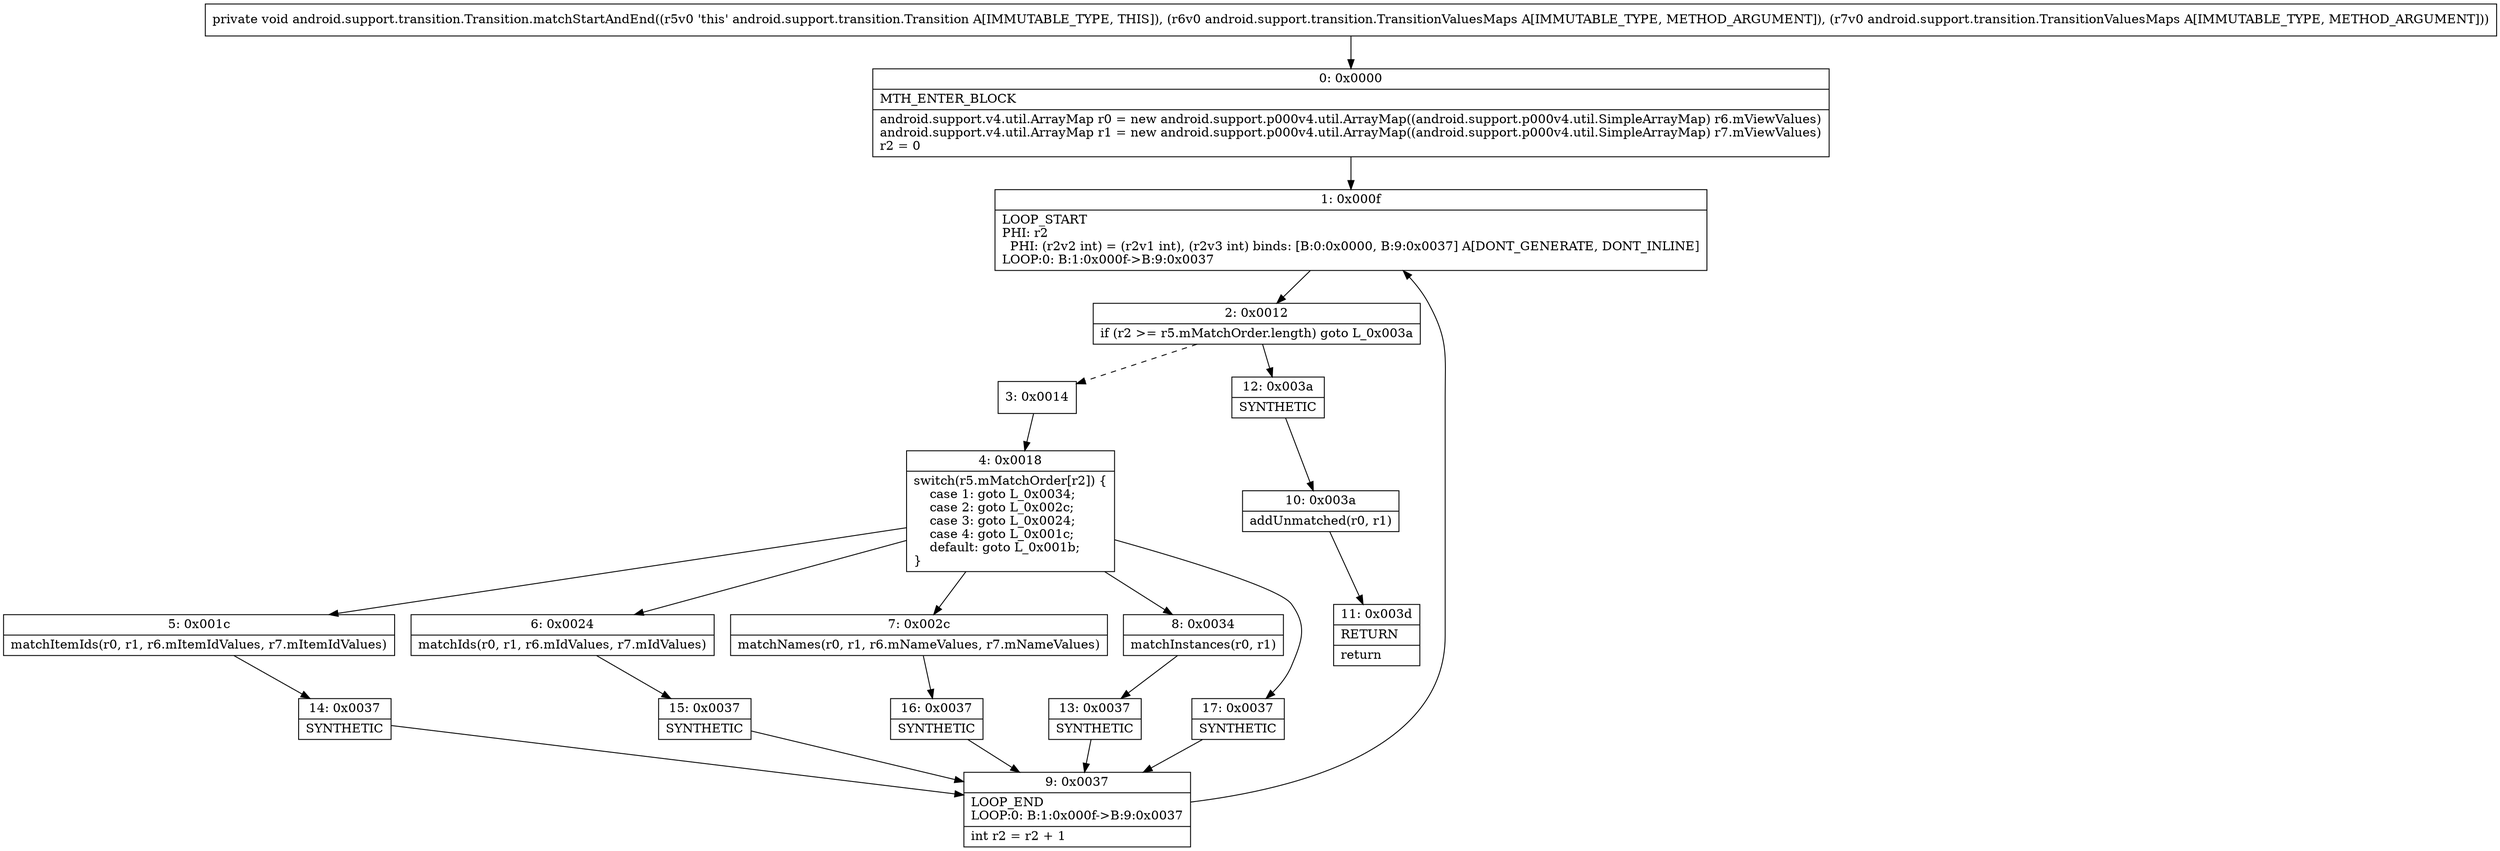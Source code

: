 digraph "CFG forandroid.support.transition.Transition.matchStartAndEnd(Landroid\/support\/transition\/TransitionValuesMaps;Landroid\/support\/transition\/TransitionValuesMaps;)V" {
Node_0 [shape=record,label="{0\:\ 0x0000|MTH_ENTER_BLOCK\l|android.support.v4.util.ArrayMap r0 = new android.support.p000v4.util.ArrayMap((android.support.p000v4.util.SimpleArrayMap) r6.mViewValues)\landroid.support.v4.util.ArrayMap r1 = new android.support.p000v4.util.ArrayMap((android.support.p000v4.util.SimpleArrayMap) r7.mViewValues)\lr2 = 0\l}"];
Node_1 [shape=record,label="{1\:\ 0x000f|LOOP_START\lPHI: r2 \l  PHI: (r2v2 int) = (r2v1 int), (r2v3 int) binds: [B:0:0x0000, B:9:0x0037] A[DONT_GENERATE, DONT_INLINE]\lLOOP:0: B:1:0x000f\-\>B:9:0x0037\l}"];
Node_2 [shape=record,label="{2\:\ 0x0012|if (r2 \>= r5.mMatchOrder.length) goto L_0x003a\l}"];
Node_3 [shape=record,label="{3\:\ 0x0014}"];
Node_4 [shape=record,label="{4\:\ 0x0018|switch(r5.mMatchOrder[r2]) \{\l    case 1: goto L_0x0034;\l    case 2: goto L_0x002c;\l    case 3: goto L_0x0024;\l    case 4: goto L_0x001c;\l    default: goto L_0x001b;\l\}\l}"];
Node_5 [shape=record,label="{5\:\ 0x001c|matchItemIds(r0, r1, r6.mItemIdValues, r7.mItemIdValues)\l}"];
Node_6 [shape=record,label="{6\:\ 0x0024|matchIds(r0, r1, r6.mIdValues, r7.mIdValues)\l}"];
Node_7 [shape=record,label="{7\:\ 0x002c|matchNames(r0, r1, r6.mNameValues, r7.mNameValues)\l}"];
Node_8 [shape=record,label="{8\:\ 0x0034|matchInstances(r0, r1)\l}"];
Node_9 [shape=record,label="{9\:\ 0x0037|LOOP_END\lLOOP:0: B:1:0x000f\-\>B:9:0x0037\l|int r2 = r2 + 1\l}"];
Node_10 [shape=record,label="{10\:\ 0x003a|addUnmatched(r0, r1)\l}"];
Node_11 [shape=record,label="{11\:\ 0x003d|RETURN\l|return\l}"];
Node_12 [shape=record,label="{12\:\ 0x003a|SYNTHETIC\l}"];
Node_13 [shape=record,label="{13\:\ 0x0037|SYNTHETIC\l}"];
Node_14 [shape=record,label="{14\:\ 0x0037|SYNTHETIC\l}"];
Node_15 [shape=record,label="{15\:\ 0x0037|SYNTHETIC\l}"];
Node_16 [shape=record,label="{16\:\ 0x0037|SYNTHETIC\l}"];
Node_17 [shape=record,label="{17\:\ 0x0037|SYNTHETIC\l}"];
MethodNode[shape=record,label="{private void android.support.transition.Transition.matchStartAndEnd((r5v0 'this' android.support.transition.Transition A[IMMUTABLE_TYPE, THIS]), (r6v0 android.support.transition.TransitionValuesMaps A[IMMUTABLE_TYPE, METHOD_ARGUMENT]), (r7v0 android.support.transition.TransitionValuesMaps A[IMMUTABLE_TYPE, METHOD_ARGUMENT])) }"];
MethodNode -> Node_0;
Node_0 -> Node_1;
Node_1 -> Node_2;
Node_2 -> Node_3[style=dashed];
Node_2 -> Node_12;
Node_3 -> Node_4;
Node_4 -> Node_5;
Node_4 -> Node_6;
Node_4 -> Node_7;
Node_4 -> Node_8;
Node_4 -> Node_17;
Node_5 -> Node_14;
Node_6 -> Node_15;
Node_7 -> Node_16;
Node_8 -> Node_13;
Node_9 -> Node_1;
Node_10 -> Node_11;
Node_12 -> Node_10;
Node_13 -> Node_9;
Node_14 -> Node_9;
Node_15 -> Node_9;
Node_16 -> Node_9;
Node_17 -> Node_9;
}

